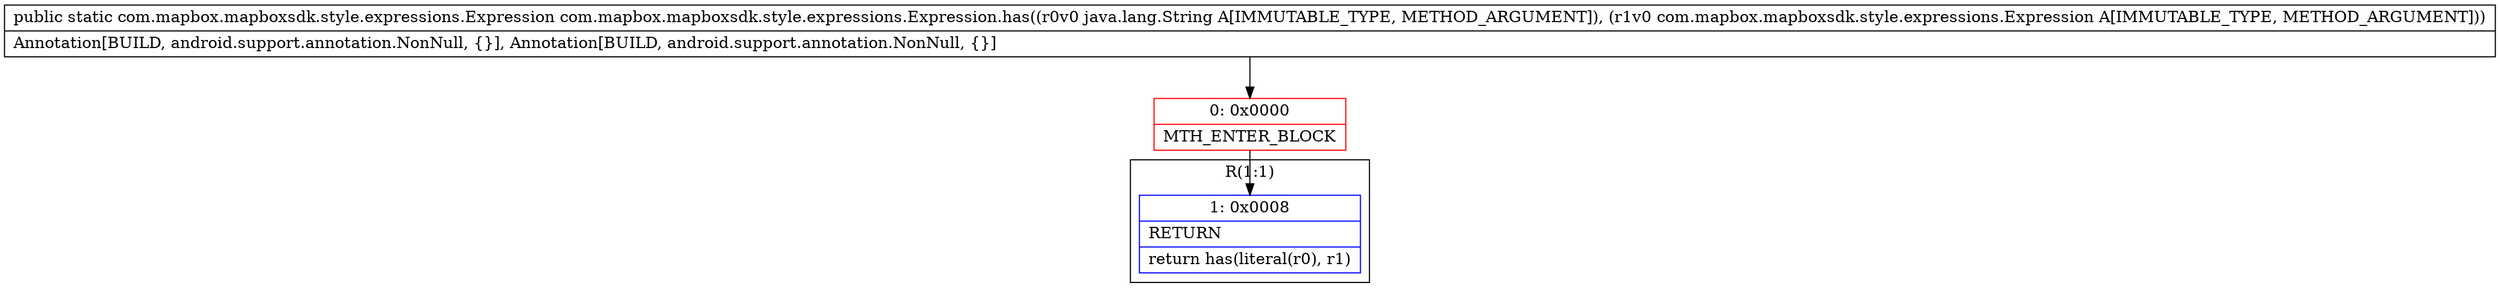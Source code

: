 digraph "CFG forcom.mapbox.mapboxsdk.style.expressions.Expression.has(Ljava\/lang\/String;Lcom\/mapbox\/mapboxsdk\/style\/expressions\/Expression;)Lcom\/mapbox\/mapboxsdk\/style\/expressions\/Expression;" {
subgraph cluster_Region_1592156014 {
label = "R(1:1)";
node [shape=record,color=blue];
Node_1 [shape=record,label="{1\:\ 0x0008|RETURN\l|return has(literal(r0), r1)\l}"];
}
Node_0 [shape=record,color=red,label="{0\:\ 0x0000|MTH_ENTER_BLOCK\l}"];
MethodNode[shape=record,label="{public static com.mapbox.mapboxsdk.style.expressions.Expression com.mapbox.mapboxsdk.style.expressions.Expression.has((r0v0 java.lang.String A[IMMUTABLE_TYPE, METHOD_ARGUMENT]), (r1v0 com.mapbox.mapboxsdk.style.expressions.Expression A[IMMUTABLE_TYPE, METHOD_ARGUMENT]))  | Annotation[BUILD, android.support.annotation.NonNull, \{\}], Annotation[BUILD, android.support.annotation.NonNull, \{\}]\l}"];
MethodNode -> Node_0;
Node_0 -> Node_1;
}

